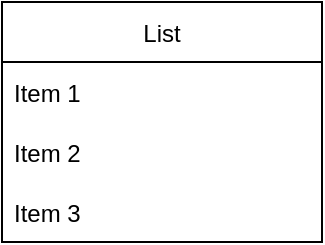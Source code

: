 <mxfile version="20.4.0" type="github">
  <diagram name="Page-1" id="e7e014a7-5840-1c2e-5031-d8a46d1fe8dd">
    <mxGraphModel dx="1483" dy="744" grid="1" gridSize="10" guides="1" tooltips="1" connect="1" arrows="1" fold="1" page="1" pageScale="1" pageWidth="1169" pageHeight="826" background="none" math="0" shadow="0">
      <root>
        <mxCell id="0" />
        <mxCell id="1" parent="0" />
        <mxCell id="smmzh5SvgN_yEKxtgJ1o-41" value="List" style="swimlane;fontStyle=0;childLayout=stackLayout;horizontal=1;startSize=30;horizontalStack=0;resizeParent=1;resizeParentMax=0;resizeLast=0;collapsible=1;marginBottom=0;" parent="1" vertex="1">
          <mxGeometry x="120" y="80" width="160" height="120" as="geometry" />
        </mxCell>
        <mxCell id="smmzh5SvgN_yEKxtgJ1o-42" value="Item 1" style="text;strokeColor=none;fillColor=none;align=left;verticalAlign=middle;spacingLeft=4;spacingRight=4;overflow=hidden;points=[[0,0.5],[1,0.5]];portConstraint=eastwest;rotatable=0;" parent="smmzh5SvgN_yEKxtgJ1o-41" vertex="1">
          <mxGeometry y="30" width="160" height="30" as="geometry" />
        </mxCell>
        <mxCell id="smmzh5SvgN_yEKxtgJ1o-43" value="Item 2" style="text;strokeColor=none;fillColor=none;align=left;verticalAlign=middle;spacingLeft=4;spacingRight=4;overflow=hidden;points=[[0,0.5],[1,0.5]];portConstraint=eastwest;rotatable=0;" parent="smmzh5SvgN_yEKxtgJ1o-41" vertex="1">
          <mxGeometry y="60" width="160" height="30" as="geometry" />
        </mxCell>
        <mxCell id="smmzh5SvgN_yEKxtgJ1o-44" value="Item 3" style="text;strokeColor=none;fillColor=none;align=left;verticalAlign=middle;spacingLeft=4;spacingRight=4;overflow=hidden;points=[[0,0.5],[1,0.5]];portConstraint=eastwest;rotatable=0;" parent="smmzh5SvgN_yEKxtgJ1o-41" vertex="1">
          <mxGeometry y="90" width="160" height="30" as="geometry" />
        </mxCell>
      </root>
    </mxGraphModel>
  </diagram>
</mxfile>
